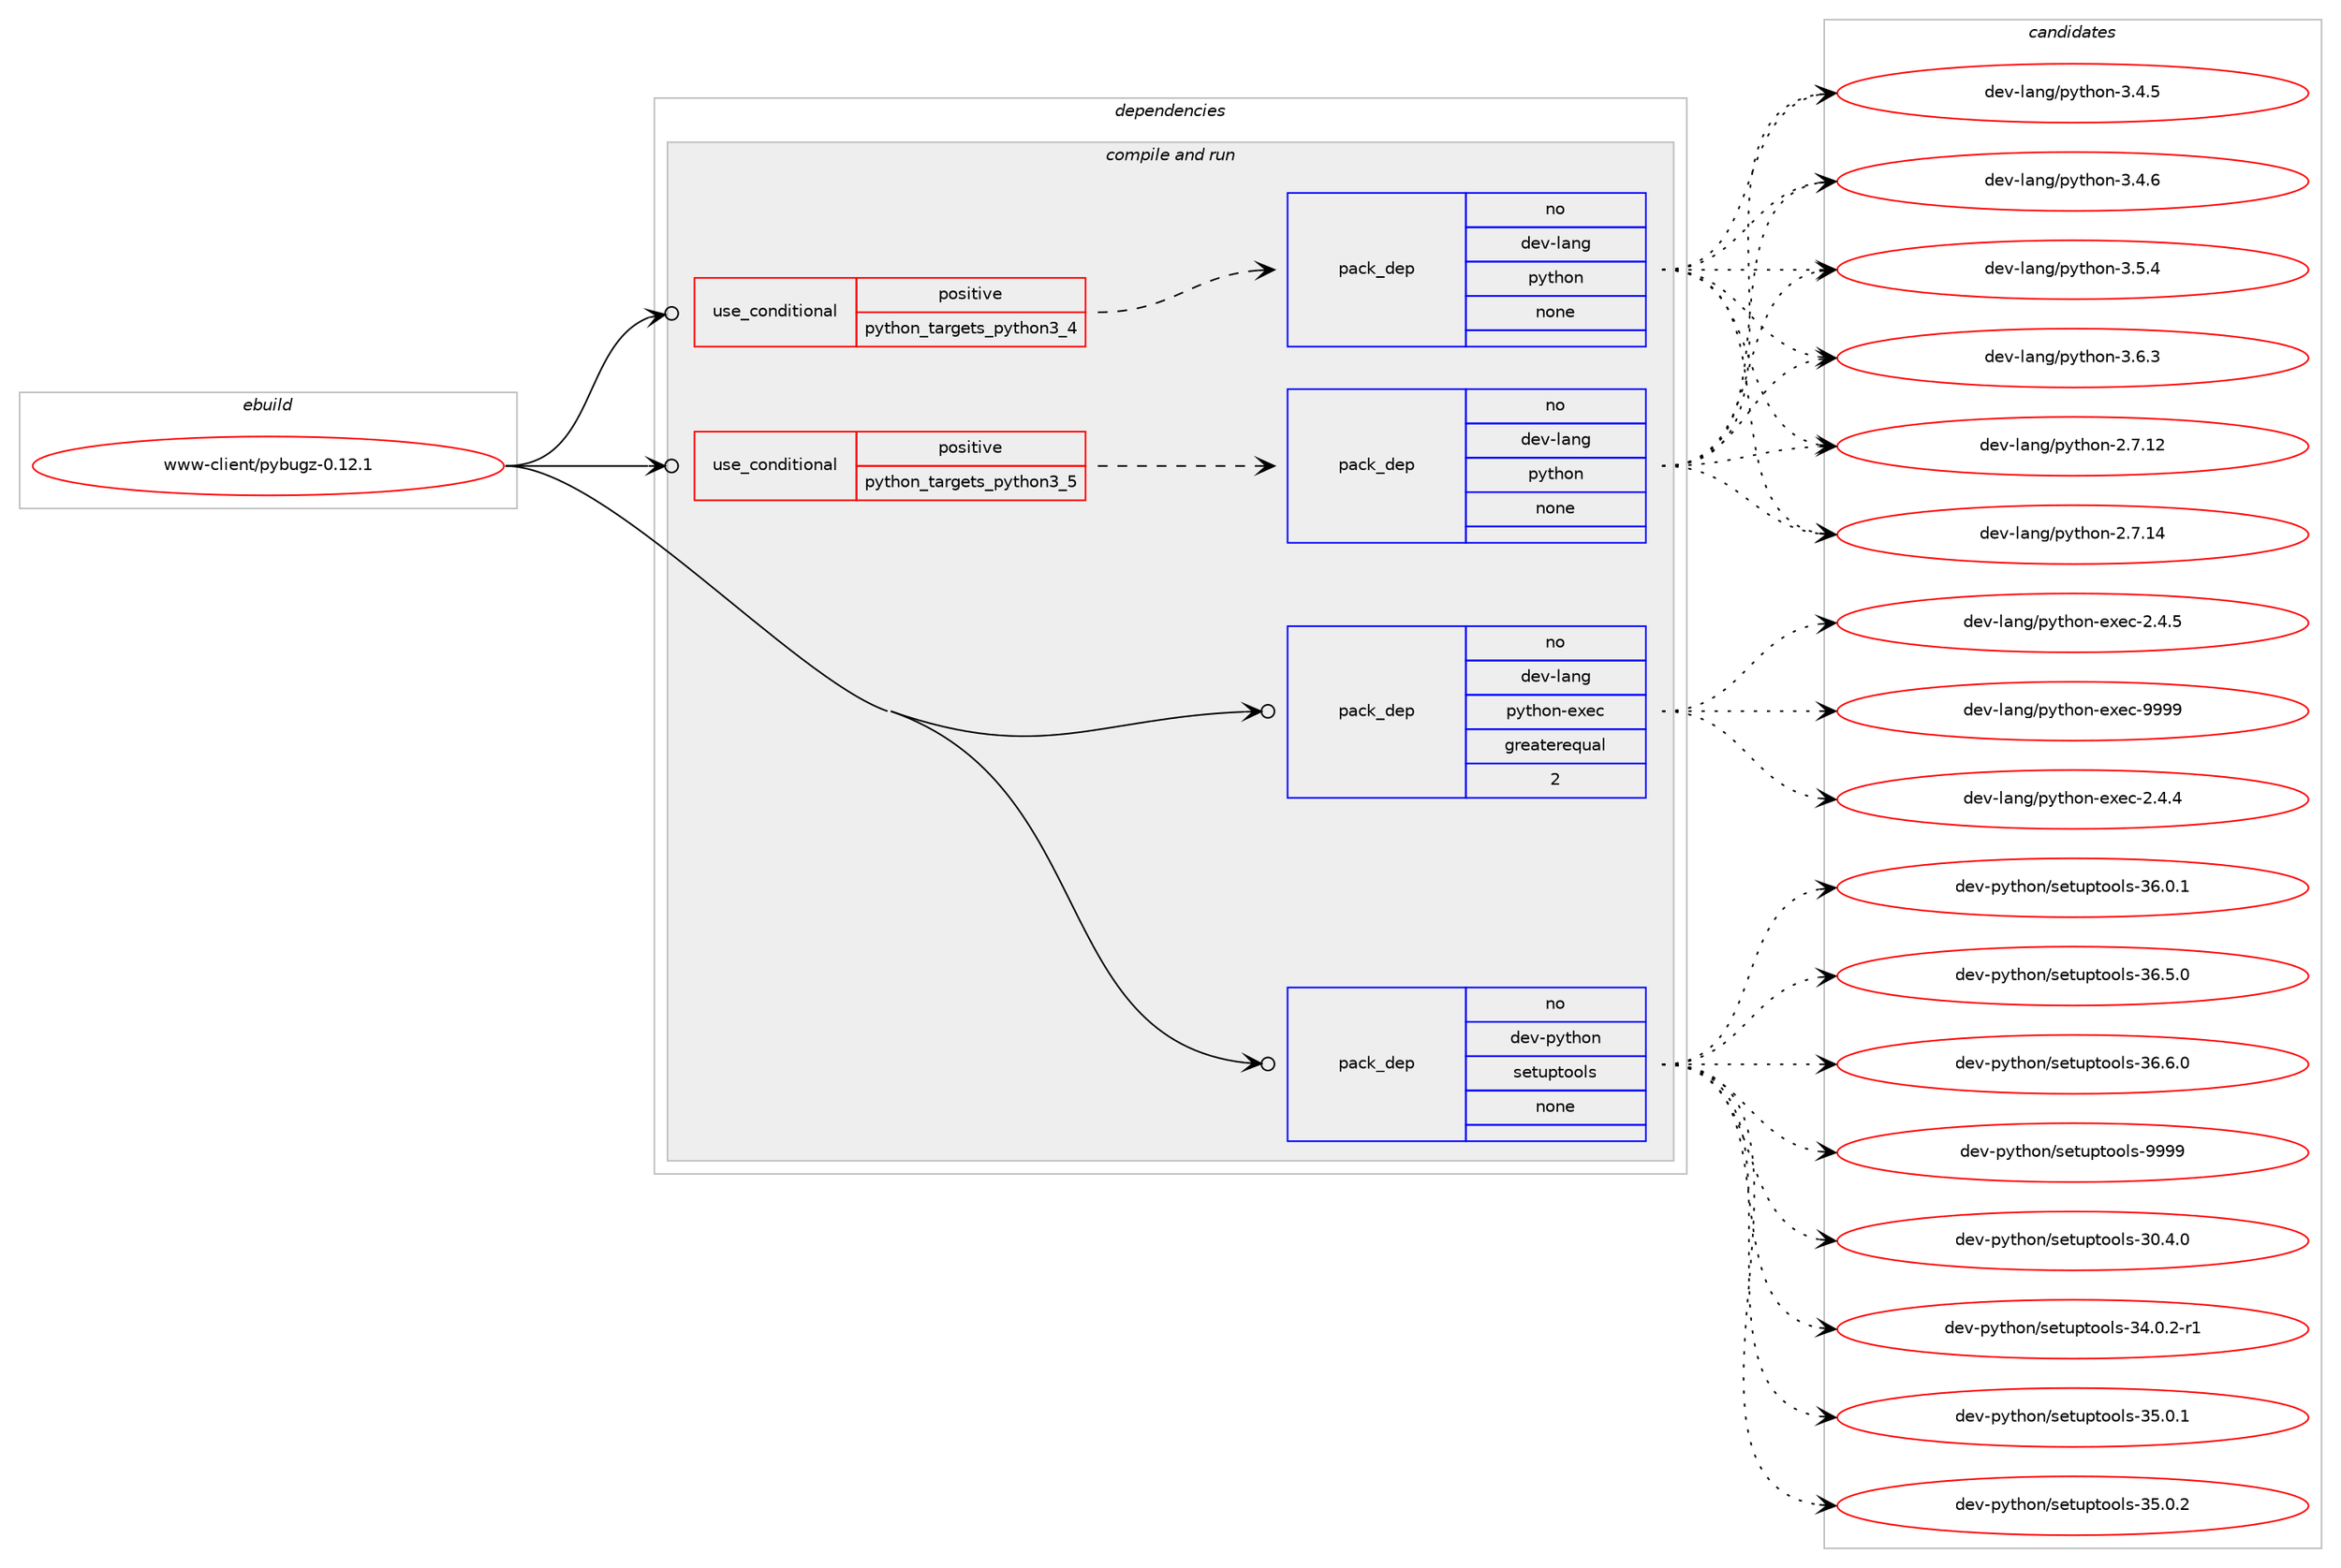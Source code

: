 digraph prolog {

# *************
# Graph options
# *************

newrank=true;
concentrate=true;
compound=true;
graph [rankdir=LR,fontname=Helvetica,fontsize=10,ranksep=1.5];#, ranksep=2.5, nodesep=0.2];
edge  [arrowhead=vee];
node  [fontname=Helvetica,fontsize=10];

# **********
# The ebuild
# **********

subgraph cluster_leftcol {
color=gray;
rank=same;
label=<<i>ebuild</i>>;
id [label="www-client/pybugz-0.12.1", color=red, width=4, href="../www-client/pybugz-0.12.1.svg"];
}

# ****************
# The dependencies
# ****************

subgraph cluster_midcol {
color=gray;
label=<<i>dependencies</i>>;
subgraph cluster_compile {
fillcolor="#eeeeee";
style=filled;
label=<<i>compile</i>>;
}
subgraph cluster_compileandrun {
fillcolor="#eeeeee";
style=filled;
label=<<i>compile and run</i>>;
subgraph cond120080 {
dependency504459 [label=<<TABLE BORDER="0" CELLBORDER="1" CELLSPACING="0" CELLPADDING="4"><TR><TD ROWSPAN="3" CELLPADDING="10">use_conditional</TD></TR><TR><TD>positive</TD></TR><TR><TD>python_targets_python3_4</TD></TR></TABLE>>, shape=none, color=red];
subgraph pack375133 {
dependency504460 [label=<<TABLE BORDER="0" CELLBORDER="1" CELLSPACING="0" CELLPADDING="4" WIDTH="220"><TR><TD ROWSPAN="6" CELLPADDING="30">pack_dep</TD></TR><TR><TD WIDTH="110">no</TD></TR><TR><TD>dev-lang</TD></TR><TR><TD>python</TD></TR><TR><TD>none</TD></TR><TR><TD></TD></TR></TABLE>>, shape=none, color=blue];
}
dependency504459:e -> dependency504460:w [weight=20,style="dashed",arrowhead="vee"];
}
id:e -> dependency504459:w [weight=20,style="solid",arrowhead="odotvee"];
subgraph cond120081 {
dependency504461 [label=<<TABLE BORDER="0" CELLBORDER="1" CELLSPACING="0" CELLPADDING="4"><TR><TD ROWSPAN="3" CELLPADDING="10">use_conditional</TD></TR><TR><TD>positive</TD></TR><TR><TD>python_targets_python3_5</TD></TR></TABLE>>, shape=none, color=red];
subgraph pack375134 {
dependency504462 [label=<<TABLE BORDER="0" CELLBORDER="1" CELLSPACING="0" CELLPADDING="4" WIDTH="220"><TR><TD ROWSPAN="6" CELLPADDING="30">pack_dep</TD></TR><TR><TD WIDTH="110">no</TD></TR><TR><TD>dev-lang</TD></TR><TR><TD>python</TD></TR><TR><TD>none</TD></TR><TR><TD></TD></TR></TABLE>>, shape=none, color=blue];
}
dependency504461:e -> dependency504462:w [weight=20,style="dashed",arrowhead="vee"];
}
id:e -> dependency504461:w [weight=20,style="solid",arrowhead="odotvee"];
subgraph pack375135 {
dependency504463 [label=<<TABLE BORDER="0" CELLBORDER="1" CELLSPACING="0" CELLPADDING="4" WIDTH="220"><TR><TD ROWSPAN="6" CELLPADDING="30">pack_dep</TD></TR><TR><TD WIDTH="110">no</TD></TR><TR><TD>dev-lang</TD></TR><TR><TD>python-exec</TD></TR><TR><TD>greaterequal</TD></TR><TR><TD>2</TD></TR></TABLE>>, shape=none, color=blue];
}
id:e -> dependency504463:w [weight=20,style="solid",arrowhead="odotvee"];
subgraph pack375136 {
dependency504464 [label=<<TABLE BORDER="0" CELLBORDER="1" CELLSPACING="0" CELLPADDING="4" WIDTH="220"><TR><TD ROWSPAN="6" CELLPADDING="30">pack_dep</TD></TR><TR><TD WIDTH="110">no</TD></TR><TR><TD>dev-python</TD></TR><TR><TD>setuptools</TD></TR><TR><TD>none</TD></TR><TR><TD></TD></TR></TABLE>>, shape=none, color=blue];
}
id:e -> dependency504464:w [weight=20,style="solid",arrowhead="odotvee"];
}
subgraph cluster_run {
fillcolor="#eeeeee";
style=filled;
label=<<i>run</i>>;
}
}

# **************
# The candidates
# **************

subgraph cluster_choices {
rank=same;
color=gray;
label=<<i>candidates</i>>;

subgraph choice375133 {
color=black;
nodesep=1;
choice10010111845108971101034711212111610411111045504655464950 [label="dev-lang/python-2.7.12", color=red, width=4,href="../dev-lang/python-2.7.12.svg"];
choice10010111845108971101034711212111610411111045504655464952 [label="dev-lang/python-2.7.14", color=red, width=4,href="../dev-lang/python-2.7.14.svg"];
choice100101118451089711010347112121116104111110455146524653 [label="dev-lang/python-3.4.5", color=red, width=4,href="../dev-lang/python-3.4.5.svg"];
choice100101118451089711010347112121116104111110455146524654 [label="dev-lang/python-3.4.6", color=red, width=4,href="../dev-lang/python-3.4.6.svg"];
choice100101118451089711010347112121116104111110455146534652 [label="dev-lang/python-3.5.4", color=red, width=4,href="../dev-lang/python-3.5.4.svg"];
choice100101118451089711010347112121116104111110455146544651 [label="dev-lang/python-3.6.3", color=red, width=4,href="../dev-lang/python-3.6.3.svg"];
dependency504460:e -> choice10010111845108971101034711212111610411111045504655464950:w [style=dotted,weight="100"];
dependency504460:e -> choice10010111845108971101034711212111610411111045504655464952:w [style=dotted,weight="100"];
dependency504460:e -> choice100101118451089711010347112121116104111110455146524653:w [style=dotted,weight="100"];
dependency504460:e -> choice100101118451089711010347112121116104111110455146524654:w [style=dotted,weight="100"];
dependency504460:e -> choice100101118451089711010347112121116104111110455146534652:w [style=dotted,weight="100"];
dependency504460:e -> choice100101118451089711010347112121116104111110455146544651:w [style=dotted,weight="100"];
}
subgraph choice375134 {
color=black;
nodesep=1;
choice10010111845108971101034711212111610411111045504655464950 [label="dev-lang/python-2.7.12", color=red, width=4,href="../dev-lang/python-2.7.12.svg"];
choice10010111845108971101034711212111610411111045504655464952 [label="dev-lang/python-2.7.14", color=red, width=4,href="../dev-lang/python-2.7.14.svg"];
choice100101118451089711010347112121116104111110455146524653 [label="dev-lang/python-3.4.5", color=red, width=4,href="../dev-lang/python-3.4.5.svg"];
choice100101118451089711010347112121116104111110455146524654 [label="dev-lang/python-3.4.6", color=red, width=4,href="../dev-lang/python-3.4.6.svg"];
choice100101118451089711010347112121116104111110455146534652 [label="dev-lang/python-3.5.4", color=red, width=4,href="../dev-lang/python-3.5.4.svg"];
choice100101118451089711010347112121116104111110455146544651 [label="dev-lang/python-3.6.3", color=red, width=4,href="../dev-lang/python-3.6.3.svg"];
dependency504462:e -> choice10010111845108971101034711212111610411111045504655464950:w [style=dotted,weight="100"];
dependency504462:e -> choice10010111845108971101034711212111610411111045504655464952:w [style=dotted,weight="100"];
dependency504462:e -> choice100101118451089711010347112121116104111110455146524653:w [style=dotted,weight="100"];
dependency504462:e -> choice100101118451089711010347112121116104111110455146524654:w [style=dotted,weight="100"];
dependency504462:e -> choice100101118451089711010347112121116104111110455146534652:w [style=dotted,weight="100"];
dependency504462:e -> choice100101118451089711010347112121116104111110455146544651:w [style=dotted,weight="100"];
}
subgraph choice375135 {
color=black;
nodesep=1;
choice1001011184510897110103471121211161041111104510112010199455046524652 [label="dev-lang/python-exec-2.4.4", color=red, width=4,href="../dev-lang/python-exec-2.4.4.svg"];
choice1001011184510897110103471121211161041111104510112010199455046524653 [label="dev-lang/python-exec-2.4.5", color=red, width=4,href="../dev-lang/python-exec-2.4.5.svg"];
choice10010111845108971101034711212111610411111045101120101994557575757 [label="dev-lang/python-exec-9999", color=red, width=4,href="../dev-lang/python-exec-9999.svg"];
dependency504463:e -> choice1001011184510897110103471121211161041111104510112010199455046524652:w [style=dotted,weight="100"];
dependency504463:e -> choice1001011184510897110103471121211161041111104510112010199455046524653:w [style=dotted,weight="100"];
dependency504463:e -> choice10010111845108971101034711212111610411111045101120101994557575757:w [style=dotted,weight="100"];
}
subgraph choice375136 {
color=black;
nodesep=1;
choice100101118451121211161041111104711510111611711211611111110811545514846524648 [label="dev-python/setuptools-30.4.0", color=red, width=4,href="../dev-python/setuptools-30.4.0.svg"];
choice1001011184511212111610411111047115101116117112116111111108115455152464846504511449 [label="dev-python/setuptools-34.0.2-r1", color=red, width=4,href="../dev-python/setuptools-34.0.2-r1.svg"];
choice100101118451121211161041111104711510111611711211611111110811545515346484649 [label="dev-python/setuptools-35.0.1", color=red, width=4,href="../dev-python/setuptools-35.0.1.svg"];
choice100101118451121211161041111104711510111611711211611111110811545515346484650 [label="dev-python/setuptools-35.0.2", color=red, width=4,href="../dev-python/setuptools-35.0.2.svg"];
choice100101118451121211161041111104711510111611711211611111110811545515446484649 [label="dev-python/setuptools-36.0.1", color=red, width=4,href="../dev-python/setuptools-36.0.1.svg"];
choice100101118451121211161041111104711510111611711211611111110811545515446534648 [label="dev-python/setuptools-36.5.0", color=red, width=4,href="../dev-python/setuptools-36.5.0.svg"];
choice100101118451121211161041111104711510111611711211611111110811545515446544648 [label="dev-python/setuptools-36.6.0", color=red, width=4,href="../dev-python/setuptools-36.6.0.svg"];
choice10010111845112121116104111110471151011161171121161111111081154557575757 [label="dev-python/setuptools-9999", color=red, width=4,href="../dev-python/setuptools-9999.svg"];
dependency504464:e -> choice100101118451121211161041111104711510111611711211611111110811545514846524648:w [style=dotted,weight="100"];
dependency504464:e -> choice1001011184511212111610411111047115101116117112116111111108115455152464846504511449:w [style=dotted,weight="100"];
dependency504464:e -> choice100101118451121211161041111104711510111611711211611111110811545515346484649:w [style=dotted,weight="100"];
dependency504464:e -> choice100101118451121211161041111104711510111611711211611111110811545515346484650:w [style=dotted,weight="100"];
dependency504464:e -> choice100101118451121211161041111104711510111611711211611111110811545515446484649:w [style=dotted,weight="100"];
dependency504464:e -> choice100101118451121211161041111104711510111611711211611111110811545515446534648:w [style=dotted,weight="100"];
dependency504464:e -> choice100101118451121211161041111104711510111611711211611111110811545515446544648:w [style=dotted,weight="100"];
dependency504464:e -> choice10010111845112121116104111110471151011161171121161111111081154557575757:w [style=dotted,weight="100"];
}
}

}
